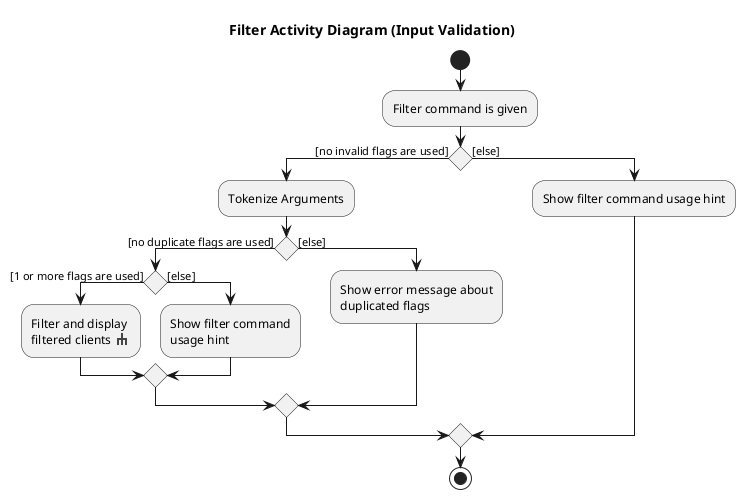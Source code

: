 @startuml
sprite $rake [16x16/8] {
0000000000000000
0000000jj0000000
0000000jj0000000
0005555jj5555000
000jjeejjeejj000
000jj00jj00jj000
000jj00jj00jj000
0000000000000000
}
'https://plantuml.com/activity-diagram-beta
title Filter Activity Diagram (Input Validation)
start
:Filter command is given;

if () then ([no invalid flags are used])
    :Tokenize Arguments;
    if () then ([no duplicate flags are used])
        if () then ([1 or more flags are used])
            :Filter and display
            filtered clients <$rake>;
        else ([else])
            :Show filter command
            usage hint;
        endif

    else ([else])
        :Show error message about
        duplicated flags;
    endif
else ([else])
    :Show filter command usage hint;
endif

stop
@enduml
